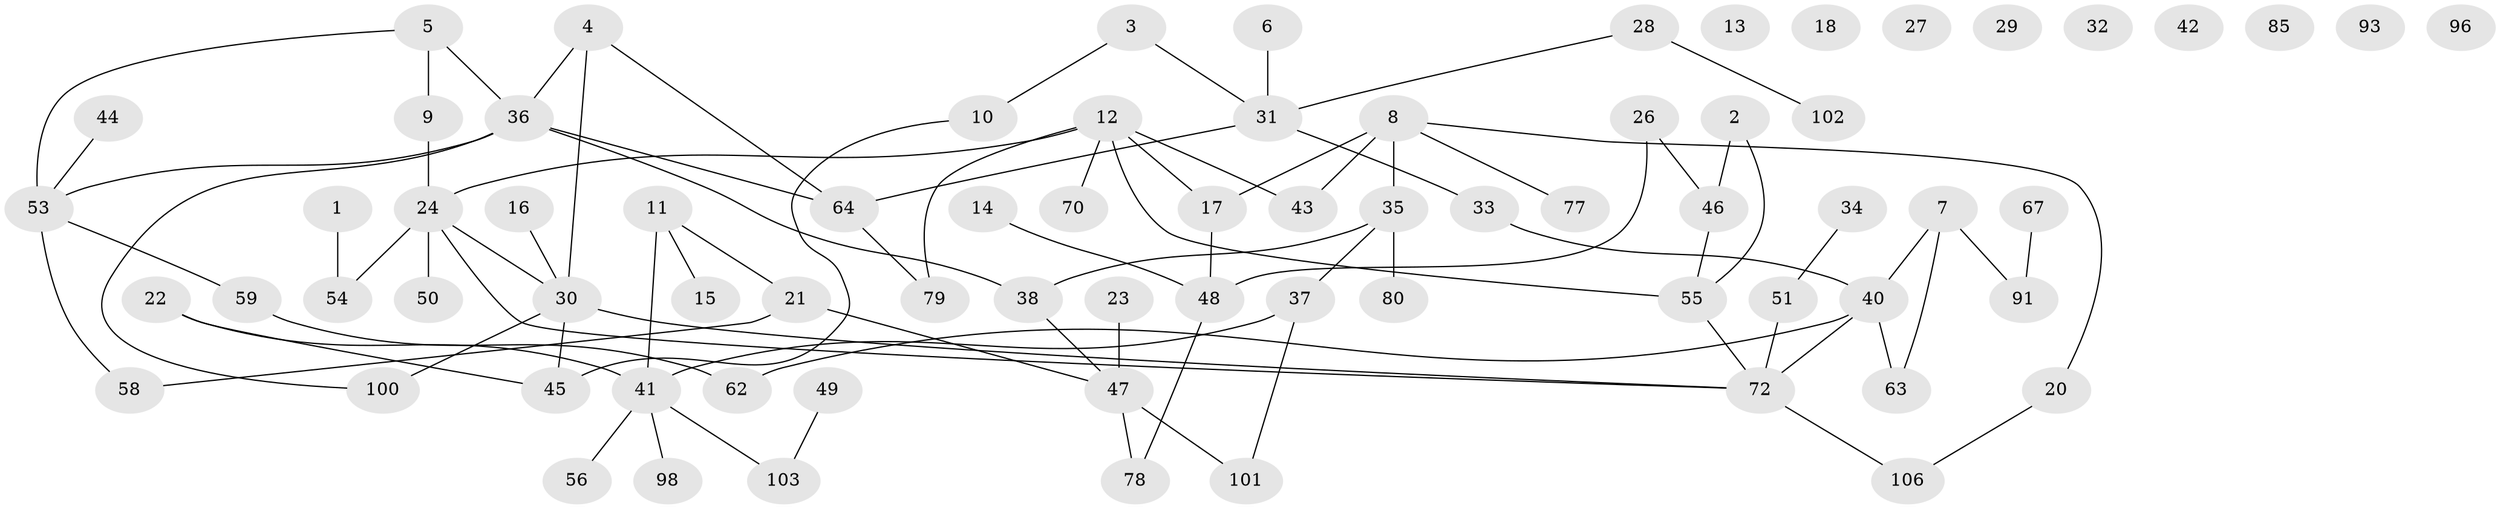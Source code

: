 // Generated by graph-tools (version 1.1) at 2025/23/03/03/25 07:23:28]
// undirected, 74 vertices, 85 edges
graph export_dot {
graph [start="1"]
  node [color=gray90,style=filled];
  1 [super="+88"];
  2 [super="+68"];
  3 [super="+52"];
  4 [super="+69"];
  5;
  6;
  7 [super="+105"];
  8 [super="+19"];
  9 [super="+97"];
  10 [super="+65"];
  11 [super="+39"];
  12 [super="+73"];
  13;
  14;
  15;
  16;
  17 [super="+25"];
  18;
  20;
  21;
  22;
  23;
  24 [super="+57"];
  26;
  27;
  28 [super="+76"];
  29;
  30 [super="+99"];
  31 [super="+107"];
  32;
  33 [super="+86"];
  34;
  35 [super="+87"];
  36 [super="+75"];
  37;
  38;
  40 [super="+104"];
  41 [super="+94"];
  42;
  43 [super="+82"];
  44;
  45 [super="+83"];
  46 [super="+66"];
  47 [super="+89"];
  48 [super="+95"];
  49 [super="+74"];
  50;
  51 [super="+81"];
  53 [super="+61"];
  54;
  55 [super="+60"];
  56;
  58;
  59;
  62 [super="+71"];
  63;
  64 [super="+84"];
  67;
  70;
  72 [super="+90"];
  77;
  78;
  79;
  80;
  85;
  91 [super="+92"];
  93;
  96;
  98;
  100;
  101;
  102;
  103;
  106;
  1 -- 54;
  2 -- 46;
  2 -- 55;
  3 -- 31;
  3 -- 10;
  4 -- 36;
  4 -- 64;
  4 -- 30;
  5 -- 9;
  5 -- 36;
  5 -- 53;
  6 -- 31;
  7 -- 40;
  7 -- 91;
  7 -- 63;
  8 -- 17;
  8 -- 43;
  8 -- 20;
  8 -- 77;
  8 -- 35;
  9 -- 24;
  10 -- 45;
  11 -- 15;
  11 -- 41;
  11 -- 21;
  12 -- 70;
  12 -- 79;
  12 -- 43;
  12 -- 55;
  12 -- 17;
  12 -- 24;
  14 -- 48;
  16 -- 30;
  17 -- 48;
  20 -- 106;
  21 -- 47;
  21 -- 58;
  22 -- 45;
  22 -- 41;
  23 -- 47;
  24 -- 54;
  24 -- 72;
  24 -- 50;
  24 -- 30;
  26 -- 48;
  26 -- 46;
  28 -- 102;
  28 -- 31;
  30 -- 45;
  30 -- 100;
  30 -- 72;
  31 -- 33;
  31 -- 64;
  33 -- 40;
  34 -- 51;
  35 -- 80;
  35 -- 37;
  35 -- 38;
  36 -- 38;
  36 -- 100;
  36 -- 64;
  36 -- 53;
  37 -- 101;
  37 -- 41;
  38 -- 47;
  40 -- 72;
  40 -- 63;
  40 -- 62;
  41 -- 98;
  41 -- 103;
  41 -- 56;
  44 -- 53;
  46 -- 55;
  47 -- 78;
  47 -- 101;
  48 -- 78;
  49 -- 103;
  51 -- 72;
  53 -- 58;
  53 -- 59;
  55 -- 72;
  59 -- 62;
  64 -- 79;
  67 -- 91;
  72 -- 106;
}
